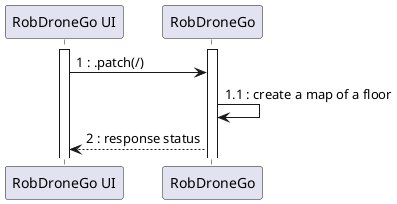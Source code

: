 @startuml
participant "RobDroneGo UI" as UI
participant "RobDroneGo" as API

activate UI
activate API
UI -> API : 1 : .patch(/)
API -> API : 1.1 : create a map of a floor
API --> UI : 2 : response status

@enduml